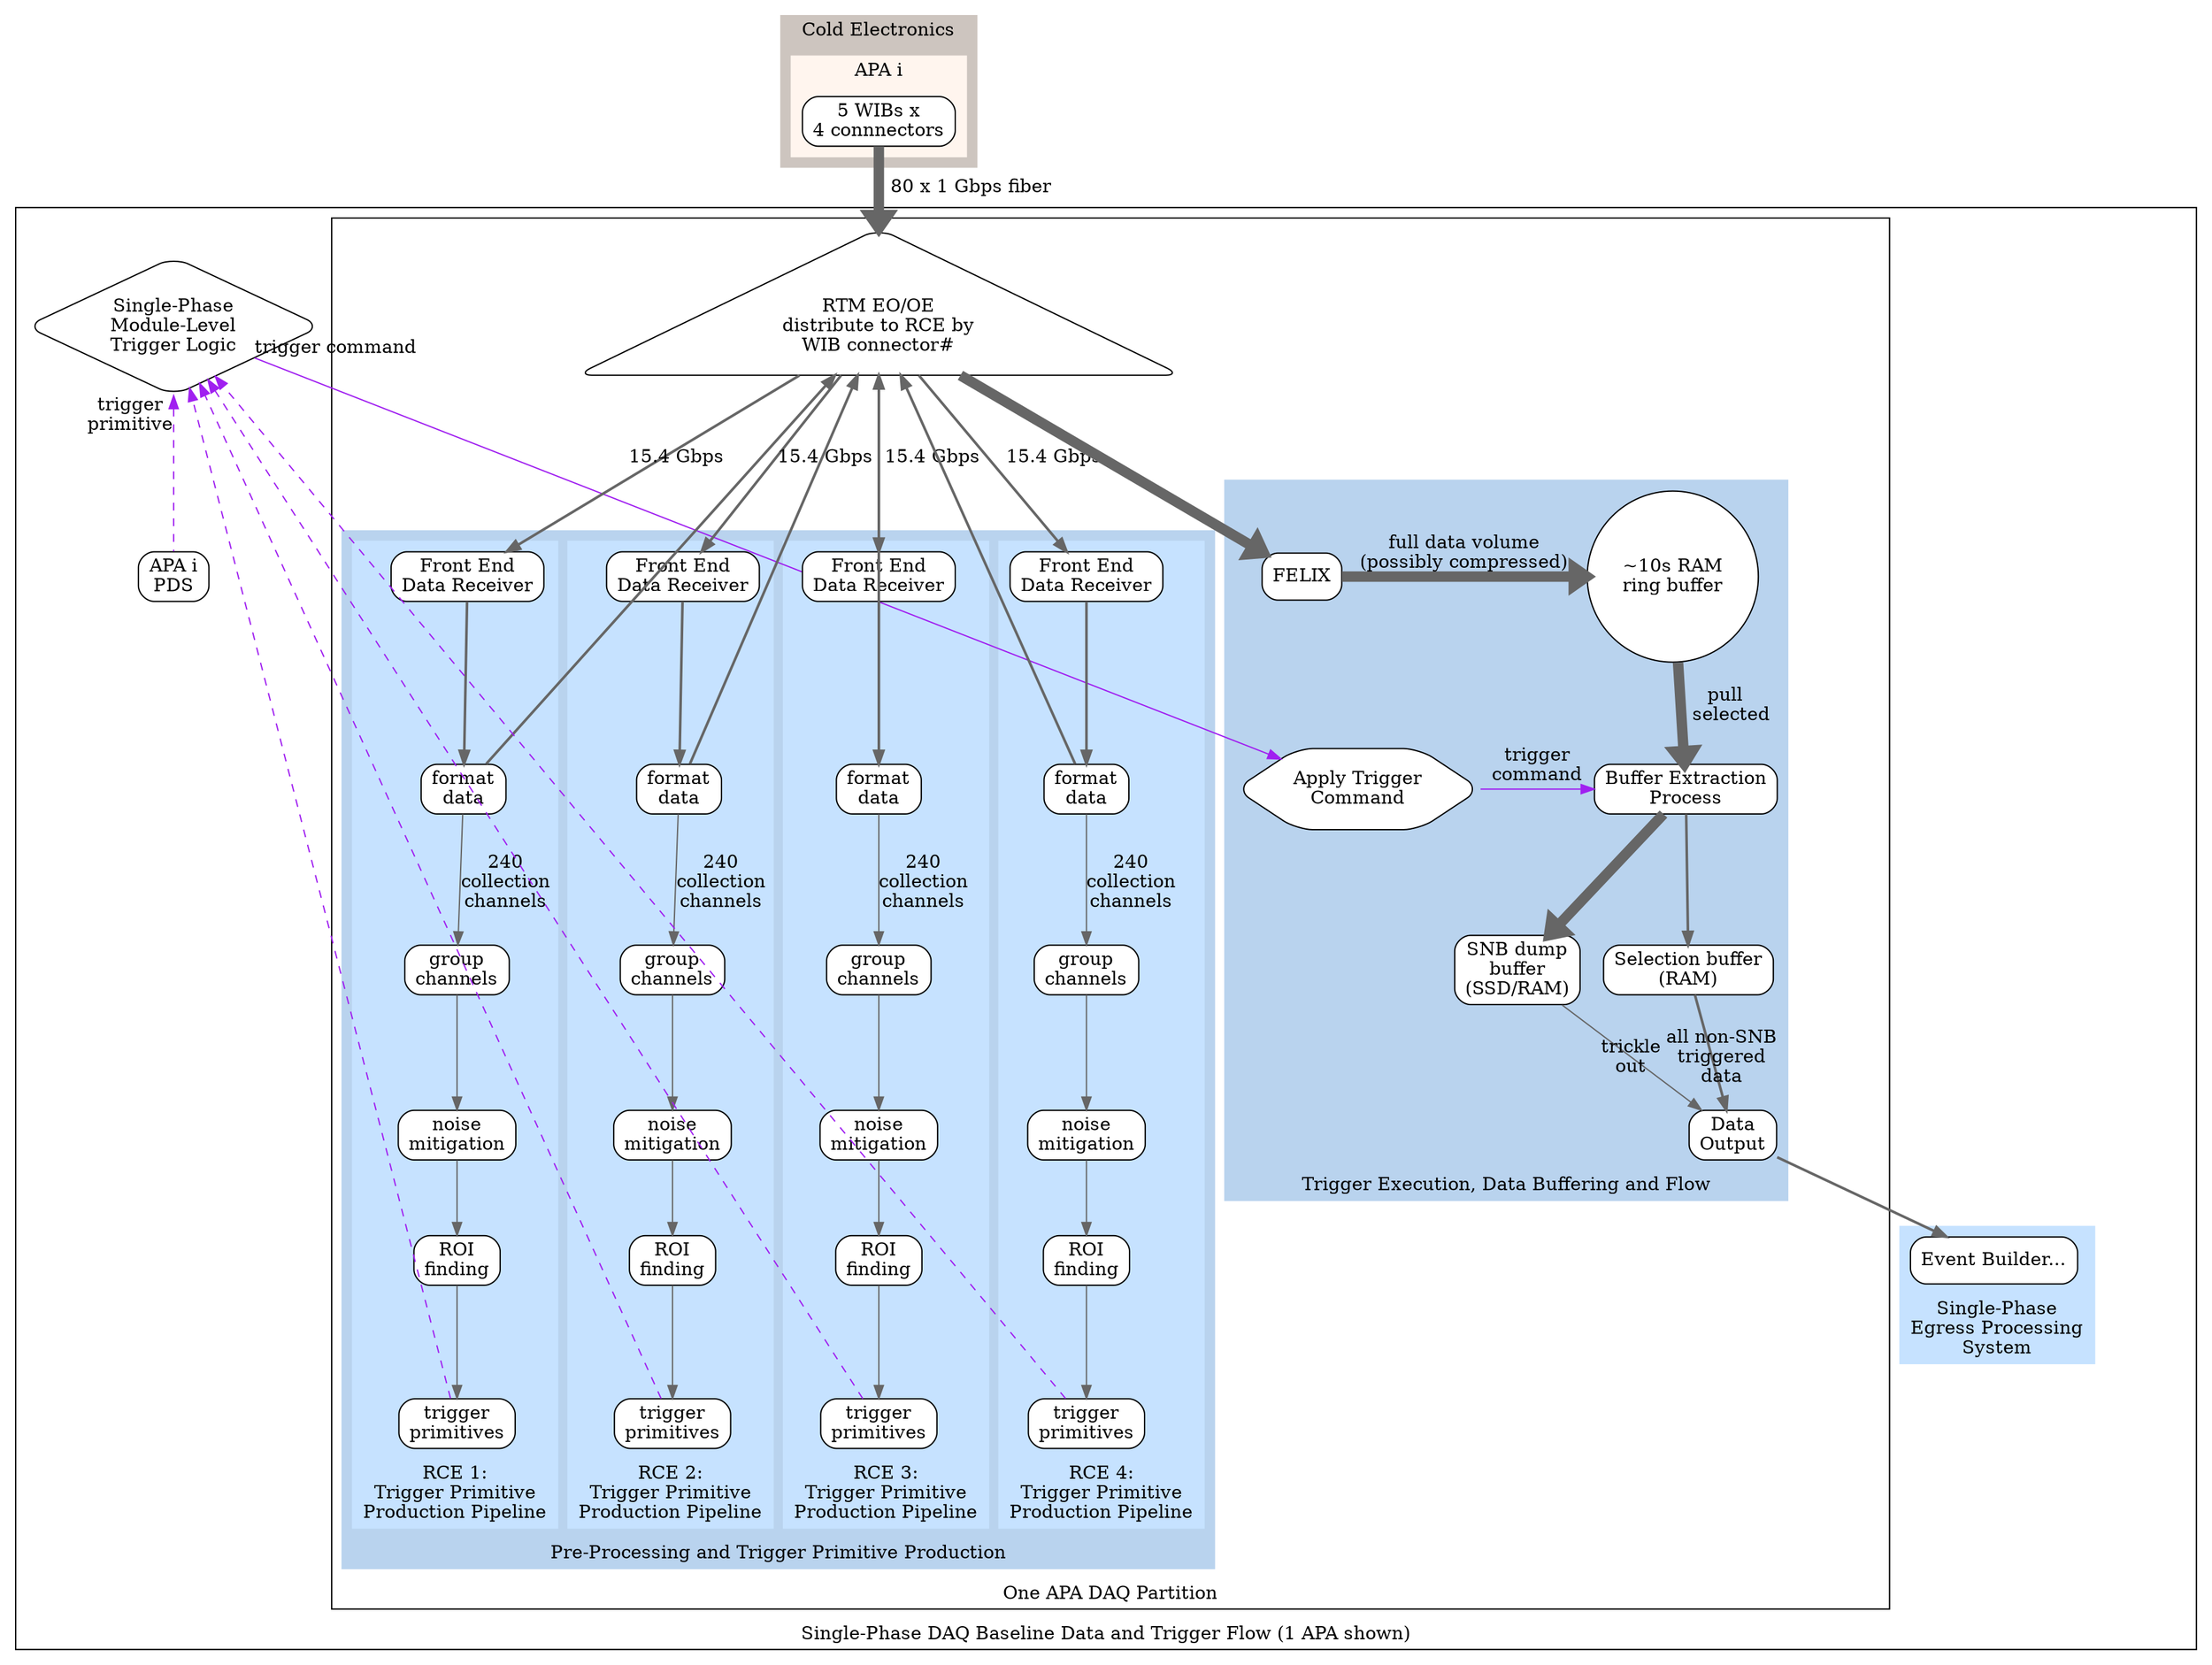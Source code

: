 digraph hybrid {
        node [style="rounded,filled",color=black,shape=box,fillcolor=white];
        graph [style=filled, splines=line, overlap=false];
        edge [color=gray40];

        subgraph cluster_ce {
                label="Cold Electronics";
                graph[color=seashell3];
                subgraph cluster_ceapa {
                        label="APA i";
                        graph[color=seashell];
                        WIB[label="5 WIBs x\n4 connnectors"];
                }
        }

        subgraph cluster_daq {
                label="Single-Phase DAQ Baseline Data and Trigger Flow (1 APA shown)";
                labelloc=bottom;
                graph[color=black, style=solid];

               trig[shape=diamond,label="Single-Phase\nModule-Level\nTrigger Logic"];
                pds[label="APA i\nPDS"];

                subgraph cluster_apa {
                        label="One APA DAQ Partition";
                        graph[style=solid, color=black];

                        start[shape=triangle,label="RTM EO/OE\ndistribute to RCE by\nWIB connector#"];
                        
                        subgraph cluster_pp1 {
                                label="Pre-Processing and Trigger Primitive Production";
                                graph[style=filled, color=slategray2];                                
                                subgraph cluster_pipe1 {
                                        graph[color=slategray1];
                                        label="RCE 1:\nTrigger Primitive\nProduction Pipeline";
                                        fe1[label="Front End\nData Receiver"];

                                        form1[label="format\ndata",group=fulldata];
                                        groupch1[label="group\nchannels"];
                                        noise1[label="noise\nmitigation"];
                                        roi1[label="ROI\nfinding"];
                                        tp1[label="trigger\nprimitives"];
                                }

                                subgraph cluster_pipe2 {
                                        graph[color=slategray1];
                                        label="RCE 2:\nTrigger Primitive\nProduction Pipeline";

                                        fe2[label="Front End\nData Receiver"];
                                        form2[label="format\ndata",group=fulldata];
                                        groupch2[label="group\nchannels"];
                                        noise2[label="noise\nmitigation"];
                                        roi2[label="ROI\nfinding"];
                                        tp2[label="trigger\nprimitives"];
                                }
                                subgraph cluster_pipe3 {
                                        graph[color=slategray1];
                                        label="RCE 3:\nTrigger Primitive\nProduction Pipeline";

                                        fe3[label="Front End\nData Receiver"];
                                        form3[label="format\ndata",group=fulldata];
                                        groupch3[label="group\nchannels"];
                                        noise3[label="noise\nmitigation"];
                                        roi3[label="ROI\nfinding"];
                                        tp3[label="trigger\nprimitives"];
                                }
                                subgraph cluster_pipe4 {
                                        graph[color=slategray1];
                                        label="RCE 4:\nTrigger Primitive\nProduction Pipeline";

                                        fe4[label="Front End\nData Receiver"];
                                        form4[label="format\ndata",group=fulldata];
                                        groupch4[label="group\nchannels"];
                                        noise4[label="noise\nmitigation"];
                                        roi4[label="ROI\nfinding"];
                                        tp4[label="trigger\nprimitives"];
                                }
                        }
                        subgraph cluster_df {
                                label="Trigger Execution, Data Buffering and Flow";
                                graph[style=filled, color=slategray2];                                

                                felix[label="FELIX",group=fulldata];
                                buf[shape=circle,label="~10s RAM\nring buffer"];
                                extraction[label="Buffer Extraction\nProcess"];
                                snb[label="SNB dump\nbuffer\n(SSD/RAM)"];
                                sel[label="Selection buffer\n(RAM)"];
                                ro[shape=hexagon,label="Apply Trigger\nCommand"];
                                br[label="Data\nOutput",group=artdaq];

                                {rank=same felix, buf}
                                {rank=same extraction, ro}
                                {rank=same snb, sel}
                        }
                }
                subgraph cluster_eb {
                        label="Single-Phase\nEgress Processing\nSystem";
                        graph[style=filled,color=slategray1];

                        eb[label="Event Builder...",group=artdaq];
                }
        }
        // Full data
        edge[penwidth=8];

        WIB->start[label="  80 x 1 Gbps fiber"];


        start->felix;
        felix->buf[label="full data volume\n(possibly compressed)"];
        buf->extraction[label="pull\n  selected"];
        extraction->snb;

        
        // collection plane data
        edge[penwidth=4];


        // reduced data
        edge[penwidth=2]

        extraction->sel;
        sel->br[label="all non-SNB\ntriggered\ndata"];
        
        // per rece
        edge[penwidth=2];
        
        start->fe1[label=" 15.4 Gbps"];
        start->fe2[label=" 15.4 Gbps"];
        start->fe3[label=" 15.4 Gbps"];
        start->fe4[label=" 15.4 Gbps"];

        fe1->form1;
        fe2->form2;
        fe3->form3;
        fe4->form4;

        edge[constraint=false];
        form1->start;
        form2->start;
        form3->start;
        form4->start;
        edge[constraint=true];

        //felix->form1[dir=back,weight=0.1];
        //felix->form2[dir=back,weight=0.1];
        //felix->form3[dir=back,weight=0.1];
        //felix->form4[taillabel="2x 10 Gbps\nlinks from\neach pipeline", dir=back,weight=0.1];
        

        // per rce collection channel pipeline 
        edge[penwidth=1];
        form1->groupch1[label="240\ncollection\nchannels"];
        form2->groupch2[label="240\ncollection\nchannels"];
        form3->groupch3[label="240\ncollection\nchannels"];
        form4->groupch4[label="240\ncollection\nchannels"];

        groupch1->noise1->roi1->tp1;
        groupch2->noise2->roi2->tp2;
        groupch3->noise3->roi3->tp3;
        groupch4->noise4->roi4->tp4;


        // egress
        edge[penwidth=2]
        br->eb;



        // trickle
        edge[penwidth=1,style=solid];
        snb->br[label="trickle\nout"];

        

        // trigger primitive
        edge[color=purple,penwidth=1,style=dashed];

        tp1->trig[constraint=false];
        tp2->trig[constraint=false];
        tp3->trig[constraint=false];
        tp4->trig[constraint=false];

        trig->pds[dir=back,taillabel="trigger\nprimitive"];
       

        // trigger command
        edge[style=solid];

        trig->ro[taillabel="trigger command",constraint=false];


        ro->extraction[label="trigger\ncommand"];


        // tp1->ro[constraint=false];
        // tp2->ro[constraint=false];
        // tp3->ro[constraint=false];
        // tp4->ro[constraint=false];

        
        
        // influence layout
        edge[style=invis];

        

        
}
